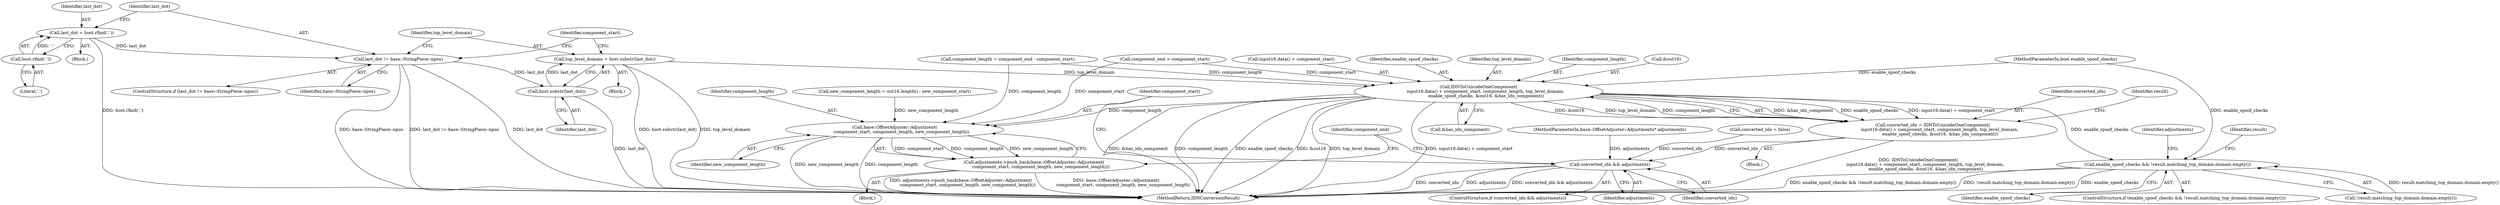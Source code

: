 digraph "0_Chrome_cc0bbcbe7c986094da8e58c37a21fdd179b686b0_2@API" {
"1000127" [label="(Call,top_level_domain = host.substr(last_dot))"];
"1000129" [label="(Call,host.substr(last_dot))"];
"1000123" [label="(Call,last_dot != base::StringPiece::npos)"];
"1000118" [label="(Call,last_dot = host.rfind('.'))"];
"1000120" [label="(Call,host.rfind('.'))"];
"1000185" [label="(Call,IDNToUnicodeOneComponent(\n          input16.data() + component_start, component_length, top_level_domain,\n           enable_spoof_checks, &out16, &has_idn_component))"];
"1000183" [label="(Call,converted_idn = IDNToUnicodeOneComponent(\n          input16.data() + component_start, component_length, top_level_domain,\n           enable_spoof_checks, &out16, &has_idn_component))"];
"1000208" [label="(Call,converted_idn && adjustments)"];
"1000213" [label="(Call,base::OffsetAdjuster::Adjustment(\n          component_start, component_length, new_component_length))"];
"1000212" [label="(Call,adjustments->push_back(base::OffsetAdjuster::Adjustment(\n          component_start, component_length, new_component_length)))"];
"1000240" [label="(Call,enable_spoof_checks && !result.matching_top_domain.domain.empty())"];
"1000122" [label="(ControlStructure,if (last_dot != base::StringPiece::npos))"];
"1000175" [label="(Call,component_end > component_start)"];
"1000186" [label="(Call,input16.data() + component_start)"];
"1000161" [label="(Call,component_length = component_end - component_start)"];
"1000118" [label="(Call,last_dot = host.rfind('.'))"];
"1000105" [label="(Block,)"];
"1000208" [label="(Call,converted_idn && adjustments)"];
"1000184" [label="(Identifier,converted_idn)"];
"1000119" [label="(Identifier,last_dot)"];
"1000128" [label="(Identifier,top_level_domain)"];
"1000216" [label="(Identifier,new_component_length)"];
"1000191" [label="(Identifier,enable_spoof_checks)"];
"1000210" [label="(Identifier,adjustments)"];
"1000121" [label="(Literal,'.')"];
"1000183" [label="(Call,converted_idn = IDNToUnicodeOneComponent(\n          input16.data() + component_start, component_length, top_level_domain,\n           enable_spoof_checks, &out16, &has_idn_component))"];
"1000140" [label="(Identifier,component_start)"];
"1000194" [label="(Call,&has_idn_component)"];
"1000246" [label="(Identifier,adjustments)"];
"1000120" [label="(Call,host.rfind('.'))"];
"1000254" [label="(Identifier,result)"];
"1000190" [label="(Identifier,top_level_domain)"];
"1000213" [label="(Call,base::OffsetAdjuster::Adjustment(\n          component_start, component_length, new_component_length))"];
"1000241" [label="(Identifier,enable_spoof_checks)"];
"1000130" [label="(Identifier,last_dot)"];
"1000103" [label="(MethodParameterIn,base::OffsetAdjuster::Adjustments* adjustments)"];
"1000215" [label="(Identifier,component_length)"];
"1000171" [label="(Call,converted_idn = false)"];
"1000185" [label="(Call,IDNToUnicodeOneComponent(\n          input16.data() + component_start, component_length, top_level_domain,\n           enable_spoof_checks, &out16, &has_idn_component))"];
"1000125" [label="(Identifier,base::StringPiece::npos)"];
"1000212" [label="(Call,adjustments->push_back(base::OffsetAdjuster::Adjustment(\n          component_start, component_length, new_component_length)))"];
"1000209" [label="(Identifier,converted_idn)"];
"1000189" [label="(Identifier,component_length)"];
"1000207" [label="(ControlStructure,if (converted_idn && adjustments))"];
"1000104" [label="(MethodParameterIn,bool enable_spoof_checks)"];
"1000198" [label="(Identifier,result)"];
"1000192" [label="(Call,&out16)"];
"1000239" [label="(ControlStructure,if (enable_spoof_checks && !result.matching_top_domain.domain.empty()))"];
"1000242" [label="(Call,!result.matching_top_domain.domain.empty())"];
"1000126" [label="(Block,)"];
"1000178" [label="(Block,)"];
"1000123" [label="(Call,last_dot != base::StringPiece::npos)"];
"1000124" [label="(Identifier,last_dot)"];
"1000240" [label="(Call,enable_spoof_checks && !result.matching_top_domain.domain.empty())"];
"1000129" [label="(Call,host.substr(last_dot))"];
"1000127" [label="(Call,top_level_domain = host.substr(last_dot))"];
"1000202" [label="(Call,new_component_length = out16.length() - new_component_start)"];
"1000219" [label="(Identifier,component_end)"];
"1000211" [label="(Block,)"];
"1000214" [label="(Identifier,component_start)"];
"1000255" [label="(MethodReturn,IDNConversionResult)"];
"1000127" -> "1000126"  [label="AST: "];
"1000127" -> "1000129"  [label="CFG: "];
"1000128" -> "1000127"  [label="AST: "];
"1000129" -> "1000127"  [label="AST: "];
"1000140" -> "1000127"  [label="CFG: "];
"1000127" -> "1000255"  [label="DDG: host.substr(last_dot)"];
"1000127" -> "1000255"  [label="DDG: top_level_domain"];
"1000129" -> "1000127"  [label="DDG: last_dot"];
"1000127" -> "1000185"  [label="DDG: top_level_domain"];
"1000129" -> "1000130"  [label="CFG: "];
"1000130" -> "1000129"  [label="AST: "];
"1000129" -> "1000255"  [label="DDG: last_dot"];
"1000123" -> "1000129"  [label="DDG: last_dot"];
"1000123" -> "1000122"  [label="AST: "];
"1000123" -> "1000125"  [label="CFG: "];
"1000124" -> "1000123"  [label="AST: "];
"1000125" -> "1000123"  [label="AST: "];
"1000128" -> "1000123"  [label="CFG: "];
"1000140" -> "1000123"  [label="CFG: "];
"1000123" -> "1000255"  [label="DDG: base::StringPiece::npos"];
"1000123" -> "1000255"  [label="DDG: last_dot != base::StringPiece::npos"];
"1000123" -> "1000255"  [label="DDG: last_dot"];
"1000118" -> "1000123"  [label="DDG: last_dot"];
"1000118" -> "1000105"  [label="AST: "];
"1000118" -> "1000120"  [label="CFG: "];
"1000119" -> "1000118"  [label="AST: "];
"1000120" -> "1000118"  [label="AST: "];
"1000124" -> "1000118"  [label="CFG: "];
"1000118" -> "1000255"  [label="DDG: host.rfind('.')"];
"1000120" -> "1000118"  [label="DDG: '.'"];
"1000120" -> "1000121"  [label="CFG: "];
"1000121" -> "1000120"  [label="AST: "];
"1000185" -> "1000183"  [label="AST: "];
"1000185" -> "1000194"  [label="CFG: "];
"1000186" -> "1000185"  [label="AST: "];
"1000189" -> "1000185"  [label="AST: "];
"1000190" -> "1000185"  [label="AST: "];
"1000191" -> "1000185"  [label="AST: "];
"1000192" -> "1000185"  [label="AST: "];
"1000194" -> "1000185"  [label="AST: "];
"1000183" -> "1000185"  [label="CFG: "];
"1000185" -> "1000255"  [label="DDG: top_level_domain"];
"1000185" -> "1000255"  [label="DDG: input16.data() + component_start"];
"1000185" -> "1000255"  [label="DDG: &has_idn_component"];
"1000185" -> "1000255"  [label="DDG: component_length"];
"1000185" -> "1000255"  [label="DDG: enable_spoof_checks"];
"1000185" -> "1000255"  [label="DDG: &out16"];
"1000185" -> "1000183"  [label="DDG: &has_idn_component"];
"1000185" -> "1000183"  [label="DDG: enable_spoof_checks"];
"1000185" -> "1000183"  [label="DDG: input16.data() + component_start"];
"1000185" -> "1000183"  [label="DDG: &out16"];
"1000185" -> "1000183"  [label="DDG: top_level_domain"];
"1000185" -> "1000183"  [label="DDG: component_length"];
"1000175" -> "1000185"  [label="DDG: component_start"];
"1000161" -> "1000185"  [label="DDG: component_length"];
"1000104" -> "1000185"  [label="DDG: enable_spoof_checks"];
"1000185" -> "1000213"  [label="DDG: component_length"];
"1000185" -> "1000240"  [label="DDG: enable_spoof_checks"];
"1000183" -> "1000178"  [label="AST: "];
"1000184" -> "1000183"  [label="AST: "];
"1000198" -> "1000183"  [label="CFG: "];
"1000183" -> "1000255"  [label="DDG: IDNToUnicodeOneComponent(\n          input16.data() + component_start, component_length, top_level_domain,\n           enable_spoof_checks, &out16, &has_idn_component)"];
"1000183" -> "1000208"  [label="DDG: converted_idn"];
"1000208" -> "1000207"  [label="AST: "];
"1000208" -> "1000209"  [label="CFG: "];
"1000208" -> "1000210"  [label="CFG: "];
"1000209" -> "1000208"  [label="AST: "];
"1000210" -> "1000208"  [label="AST: "];
"1000214" -> "1000208"  [label="CFG: "];
"1000219" -> "1000208"  [label="CFG: "];
"1000208" -> "1000255"  [label="DDG: converted_idn"];
"1000208" -> "1000255"  [label="DDG: adjustments"];
"1000208" -> "1000255"  [label="DDG: converted_idn && adjustments"];
"1000171" -> "1000208"  [label="DDG: converted_idn"];
"1000103" -> "1000208"  [label="DDG: adjustments"];
"1000213" -> "1000212"  [label="AST: "];
"1000213" -> "1000216"  [label="CFG: "];
"1000214" -> "1000213"  [label="AST: "];
"1000215" -> "1000213"  [label="AST: "];
"1000216" -> "1000213"  [label="AST: "];
"1000212" -> "1000213"  [label="CFG: "];
"1000213" -> "1000255"  [label="DDG: new_component_length"];
"1000213" -> "1000255"  [label="DDG: component_length"];
"1000213" -> "1000212"  [label="DDG: component_start"];
"1000213" -> "1000212"  [label="DDG: component_length"];
"1000213" -> "1000212"  [label="DDG: new_component_length"];
"1000175" -> "1000213"  [label="DDG: component_start"];
"1000161" -> "1000213"  [label="DDG: component_length"];
"1000202" -> "1000213"  [label="DDG: new_component_length"];
"1000212" -> "1000211"  [label="AST: "];
"1000219" -> "1000212"  [label="CFG: "];
"1000212" -> "1000255"  [label="DDG: adjustments->push_back(base::OffsetAdjuster::Adjustment(\n          component_start, component_length, new_component_length))"];
"1000212" -> "1000255"  [label="DDG: base::OffsetAdjuster::Adjustment(\n          component_start, component_length, new_component_length)"];
"1000240" -> "1000239"  [label="AST: "];
"1000240" -> "1000241"  [label="CFG: "];
"1000240" -> "1000242"  [label="CFG: "];
"1000241" -> "1000240"  [label="AST: "];
"1000242" -> "1000240"  [label="AST: "];
"1000246" -> "1000240"  [label="CFG: "];
"1000254" -> "1000240"  [label="CFG: "];
"1000240" -> "1000255"  [label="DDG: enable_spoof_checks && !result.matching_top_domain.domain.empty()"];
"1000240" -> "1000255"  [label="DDG: !result.matching_top_domain.domain.empty()"];
"1000240" -> "1000255"  [label="DDG: enable_spoof_checks"];
"1000104" -> "1000240"  [label="DDG: enable_spoof_checks"];
"1000242" -> "1000240"  [label="DDG: result.matching_top_domain.domain.empty()"];
}
